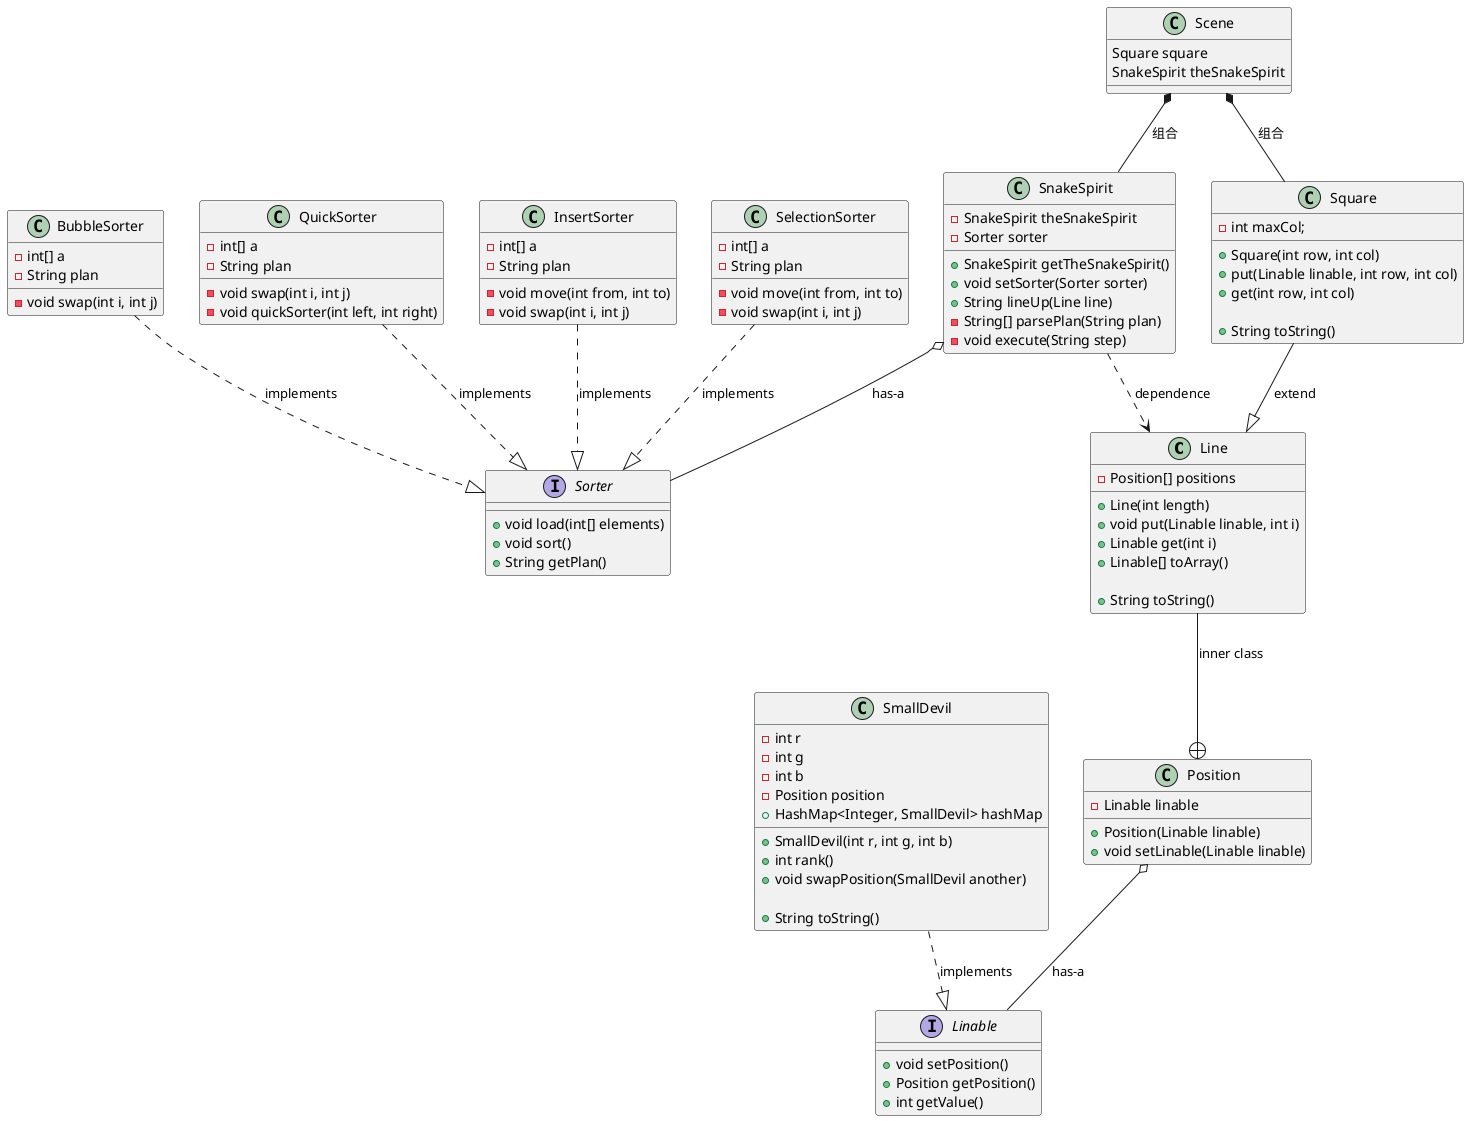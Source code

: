 @startuml
class Line{

    -Position[] positions

    +Line(int length)
    +void put(Linable linable, int i)
    +Linable get(int i)
    +Linable[] toArray()

    +String toString()
}

Class Position{

    -Linable linable

    +Position(Linable linable)
    +void setLinable(Linable linable)
}

Interface Linable{
    
    +void setPosition()
    +Position getPosition()
    +int getValue()
}

Interface Sorter{
    
    +void load(int[] elements)
    +void sort()
    +String getPlan()
}
Class SmallDevil{

    -int r
    -int g
    -int b
    -Position position
    +HashMap<Integer, SmallDevil> hashMap

    +SmallDevil(int r, int g, int b)
    +int rank()
    +void swapPosition(SmallDevil another)

    +String toString()
}

Class BubbleSorter{

    -int[] a
    -String plan

    -void swap(int i, int j)
}

Class QuickSorter{

    -int[] a
    -String plan
    
    -void swap(int i, int j)
    -void quickSorter(int left, int right)
}

Class InsertSorter{
    -int[] a
    -String plan

    -void move(int from, int to)
    -void swap(int i, int j)
}

Class SelectionSorter{
    -int[] a
    -String plan

    -void move(int from, int to)
    -void swap(int i, int j)
}
 
Class SnakeSpirit{

    -SnakeSpirit theSnakeSpirit
    -Sorter sorter
    
    +SnakeSpirit getTheSnakeSpirit()
    +void setSorter(Sorter sorter)
    +String lineUp(Line line)
    -String[] parsePlan(String plan)
    -void execute(String step)
}

Class Scene{

    Square square 
    SnakeSpirit theSnakeSpirit
}

Class Square{

    -int maxCol;

    +Square(int row, int col)
    +put(Linable linable, int row, int col)
    +get(int row, int col)

    +String toString()
}
Square --|> Line : extend
Scene *-- Square : 组合
Scene *-- SnakeSpirit : 组合
SnakeSpirit ..> Line : dependence
Line --+ Position: inner class
SmallDevil ..|> Linable : implements
BubbleSorter ..|> Sorter : implements
QuickSorter ..|> Sorter : implements
InsertSorter ..|> Sorter : implements
SelectionSorter ..|> Sorter : implements
Position o-- Linable : has-a
SnakeSpirit o-- Sorter : has-a
@enduml
